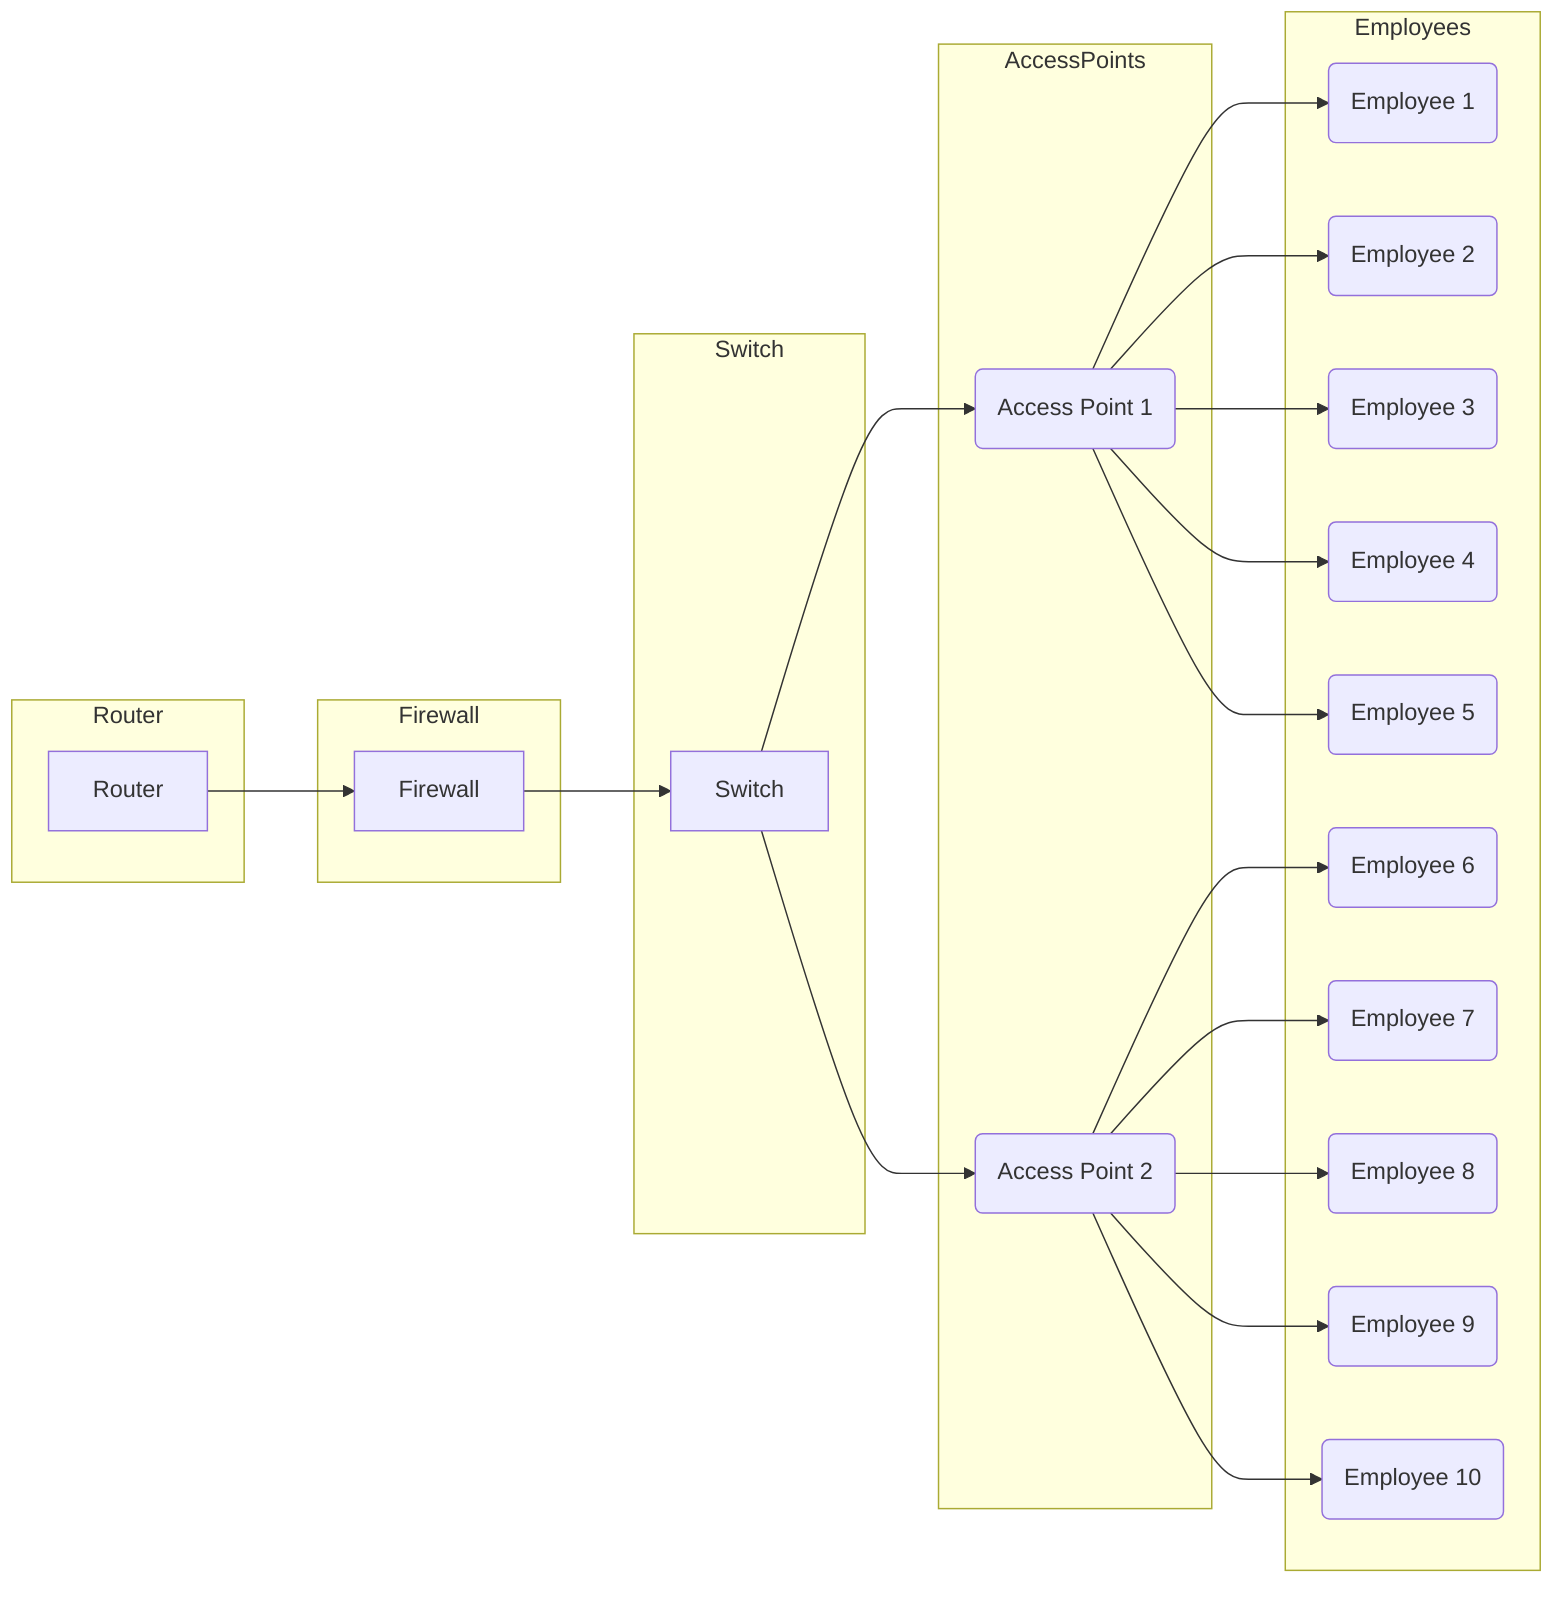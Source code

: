 graph LR
    subgraph Router
        r[Router]
    end

    subgraph Firewall
        f[Firewall]
    end

    subgraph AccessPoints
        ap1(Access Point 1)
        ap2(Access Point 2)
    end
    
    subgraph Switch
        sw[Switch]
    end
    
    subgraph Employees
        e1(Employee 1)
        e2(Employee 2)
        e3(Employee 3)
        e4(Employee 4)
        e5(Employee 5)
        e6(Employee 6)
        e7(Employee 7)
        e8(Employee 8)
        e9(Employee 9)
        e10(Employee 10)
    end

    r --> f
    f --> sw
    sw --> ap1
    sw --> ap2

    ap1 --> e1
    ap1 --> e2
    ap1 --> e3
    ap1 --> e4
    ap1 --> e5

    ap2 --> e6
    ap2 --> e7
    ap2 --> e8
    ap2 --> e9
    ap2 --> e10